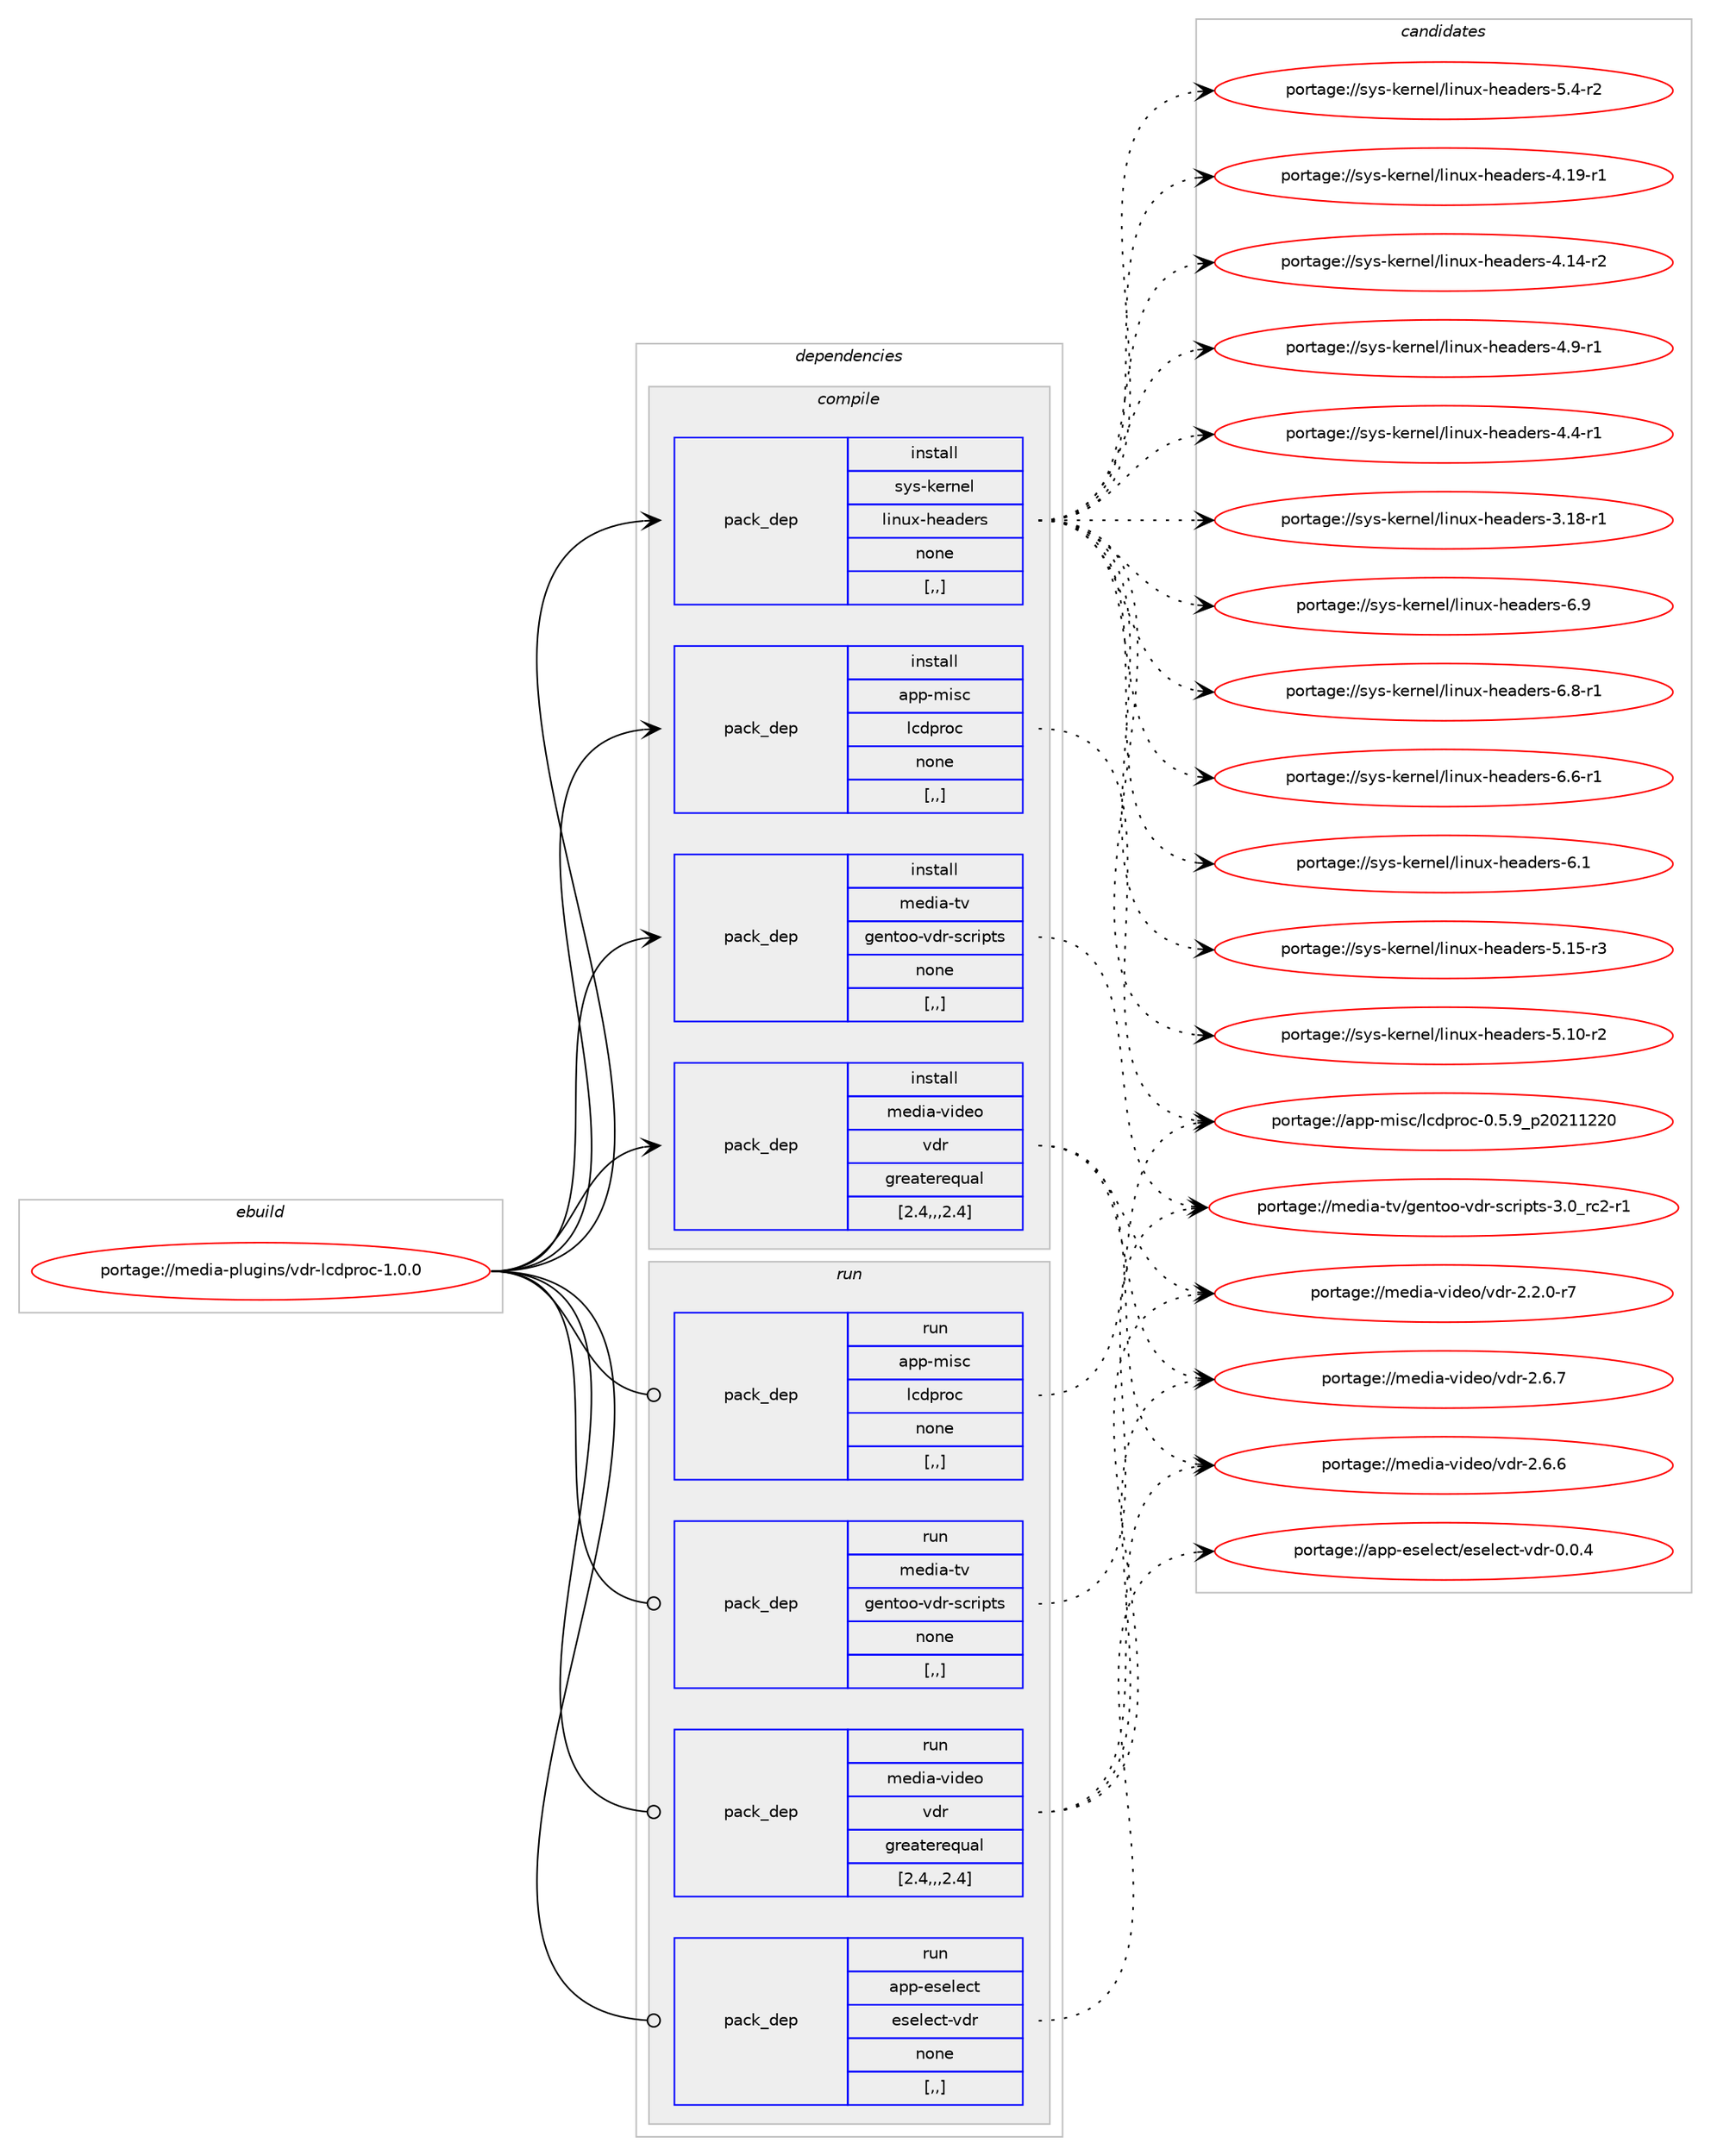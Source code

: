 digraph prolog {

# *************
# Graph options
# *************

newrank=true;
concentrate=true;
compound=true;
graph [rankdir=LR,fontname=Helvetica,fontsize=10,ranksep=1.5];#, ranksep=2.5, nodesep=0.2];
edge  [arrowhead=vee];
node  [fontname=Helvetica,fontsize=10];

# **********
# The ebuild
# **********

subgraph cluster_leftcol {
color=gray;
label=<<i>ebuild</i>>;
id [label="portage://media-plugins/vdr-lcdproc-1.0.0", color=red, width=4, href="../media-plugins/vdr-lcdproc-1.0.0.svg"];
}

# ****************
# The dependencies
# ****************

subgraph cluster_midcol {
color=gray;
label=<<i>dependencies</i>>;
subgraph cluster_compile {
fillcolor="#eeeeee";
style=filled;
label=<<i>compile</i>>;
subgraph pack229030 {
dependency310139 [label=<<TABLE BORDER="0" CELLBORDER="1" CELLSPACING="0" CELLPADDING="4" WIDTH="220"><TR><TD ROWSPAN="6" CELLPADDING="30">pack_dep</TD></TR><TR><TD WIDTH="110">install</TD></TR><TR><TD>app-misc</TD></TR><TR><TD>lcdproc</TD></TR><TR><TD>none</TD></TR><TR><TD>[,,]</TD></TR></TABLE>>, shape=none, color=blue];
}
id:e -> dependency310139:w [weight=20,style="solid",arrowhead="vee"];
subgraph pack229031 {
dependency310140 [label=<<TABLE BORDER="0" CELLBORDER="1" CELLSPACING="0" CELLPADDING="4" WIDTH="220"><TR><TD ROWSPAN="6" CELLPADDING="30">pack_dep</TD></TR><TR><TD WIDTH="110">install</TD></TR><TR><TD>media-tv</TD></TR><TR><TD>gentoo-vdr-scripts</TD></TR><TR><TD>none</TD></TR><TR><TD>[,,]</TD></TR></TABLE>>, shape=none, color=blue];
}
id:e -> dependency310140:w [weight=20,style="solid",arrowhead="vee"];
subgraph pack229032 {
dependency310141 [label=<<TABLE BORDER="0" CELLBORDER="1" CELLSPACING="0" CELLPADDING="4" WIDTH="220"><TR><TD ROWSPAN="6" CELLPADDING="30">pack_dep</TD></TR><TR><TD WIDTH="110">install</TD></TR><TR><TD>media-video</TD></TR><TR><TD>vdr</TD></TR><TR><TD>greaterequal</TD></TR><TR><TD>[2.4,,,2.4]</TD></TR></TABLE>>, shape=none, color=blue];
}
id:e -> dependency310141:w [weight=20,style="solid",arrowhead="vee"];
subgraph pack229033 {
dependency310142 [label=<<TABLE BORDER="0" CELLBORDER="1" CELLSPACING="0" CELLPADDING="4" WIDTH="220"><TR><TD ROWSPAN="6" CELLPADDING="30">pack_dep</TD></TR><TR><TD WIDTH="110">install</TD></TR><TR><TD>sys-kernel</TD></TR><TR><TD>linux-headers</TD></TR><TR><TD>none</TD></TR><TR><TD>[,,]</TD></TR></TABLE>>, shape=none, color=blue];
}
id:e -> dependency310142:w [weight=20,style="solid",arrowhead="vee"];
}
subgraph cluster_compileandrun {
fillcolor="#eeeeee";
style=filled;
label=<<i>compile and run</i>>;
}
subgraph cluster_run {
fillcolor="#eeeeee";
style=filled;
label=<<i>run</i>>;
subgraph pack229034 {
dependency310143 [label=<<TABLE BORDER="0" CELLBORDER="1" CELLSPACING="0" CELLPADDING="4" WIDTH="220"><TR><TD ROWSPAN="6" CELLPADDING="30">pack_dep</TD></TR><TR><TD WIDTH="110">run</TD></TR><TR><TD>app-eselect</TD></TR><TR><TD>eselect-vdr</TD></TR><TR><TD>none</TD></TR><TR><TD>[,,]</TD></TR></TABLE>>, shape=none, color=blue];
}
id:e -> dependency310143:w [weight=20,style="solid",arrowhead="odot"];
subgraph pack229035 {
dependency310144 [label=<<TABLE BORDER="0" CELLBORDER="1" CELLSPACING="0" CELLPADDING="4" WIDTH="220"><TR><TD ROWSPAN="6" CELLPADDING="30">pack_dep</TD></TR><TR><TD WIDTH="110">run</TD></TR><TR><TD>app-misc</TD></TR><TR><TD>lcdproc</TD></TR><TR><TD>none</TD></TR><TR><TD>[,,]</TD></TR></TABLE>>, shape=none, color=blue];
}
id:e -> dependency310144:w [weight=20,style="solid",arrowhead="odot"];
subgraph pack229036 {
dependency310145 [label=<<TABLE BORDER="0" CELLBORDER="1" CELLSPACING="0" CELLPADDING="4" WIDTH="220"><TR><TD ROWSPAN="6" CELLPADDING="30">pack_dep</TD></TR><TR><TD WIDTH="110">run</TD></TR><TR><TD>media-tv</TD></TR><TR><TD>gentoo-vdr-scripts</TD></TR><TR><TD>none</TD></TR><TR><TD>[,,]</TD></TR></TABLE>>, shape=none, color=blue];
}
id:e -> dependency310145:w [weight=20,style="solid",arrowhead="odot"];
subgraph pack229037 {
dependency310146 [label=<<TABLE BORDER="0" CELLBORDER="1" CELLSPACING="0" CELLPADDING="4" WIDTH="220"><TR><TD ROWSPAN="6" CELLPADDING="30">pack_dep</TD></TR><TR><TD WIDTH="110">run</TD></TR><TR><TD>media-video</TD></TR><TR><TD>vdr</TD></TR><TR><TD>greaterequal</TD></TR><TR><TD>[2.4,,,2.4]</TD></TR></TABLE>>, shape=none, color=blue];
}
id:e -> dependency310146:w [weight=20,style="solid",arrowhead="odot"];
}
}

# **************
# The candidates
# **************

subgraph cluster_choices {
rank=same;
color=gray;
label=<<i>candidates</i>>;

subgraph choice229030 {
color=black;
nodesep=1;
choice971121124510910511599471089910011211411199454846534657951125048504949505048 [label="portage://app-misc/lcdproc-0.5.9_p20211220", color=red, width=4,href="../app-misc/lcdproc-0.5.9_p20211220.svg"];
dependency310139:e -> choice971121124510910511599471089910011211411199454846534657951125048504949505048:w [style=dotted,weight="100"];
}
subgraph choice229031 {
color=black;
nodesep=1;
choice109101100105974511611847103101110116111111451181001144511599114105112116115455146489511499504511449 [label="portage://media-tv/gentoo-vdr-scripts-3.0_rc2-r1", color=red, width=4,href="../media-tv/gentoo-vdr-scripts-3.0_rc2-r1.svg"];
dependency310140:e -> choice109101100105974511611847103101110116111111451181001144511599114105112116115455146489511499504511449:w [style=dotted,weight="100"];
}
subgraph choice229032 {
color=black;
nodesep=1;
choice109101100105974511810510010111147118100114455046544655 [label="portage://media-video/vdr-2.6.7", color=red, width=4,href="../media-video/vdr-2.6.7.svg"];
choice109101100105974511810510010111147118100114455046544654 [label="portage://media-video/vdr-2.6.6", color=red, width=4,href="../media-video/vdr-2.6.6.svg"];
choice1091011001059745118105100101111471181001144550465046484511455 [label="portage://media-video/vdr-2.2.0-r7", color=red, width=4,href="../media-video/vdr-2.2.0-r7.svg"];
dependency310141:e -> choice109101100105974511810510010111147118100114455046544655:w [style=dotted,weight="100"];
dependency310141:e -> choice109101100105974511810510010111147118100114455046544654:w [style=dotted,weight="100"];
dependency310141:e -> choice1091011001059745118105100101111471181001144550465046484511455:w [style=dotted,weight="100"];
}
subgraph choice229033 {
color=black;
nodesep=1;
choice1151211154510710111411010110847108105110117120451041019710010111411545544657 [label="portage://sys-kernel/linux-headers-6.9", color=red, width=4,href="../sys-kernel/linux-headers-6.9.svg"];
choice11512111545107101114110101108471081051101171204510410197100101114115455446564511449 [label="portage://sys-kernel/linux-headers-6.8-r1", color=red, width=4,href="../sys-kernel/linux-headers-6.8-r1.svg"];
choice11512111545107101114110101108471081051101171204510410197100101114115455446544511449 [label="portage://sys-kernel/linux-headers-6.6-r1", color=red, width=4,href="../sys-kernel/linux-headers-6.6-r1.svg"];
choice1151211154510710111411010110847108105110117120451041019710010111411545544649 [label="portage://sys-kernel/linux-headers-6.1", color=red, width=4,href="../sys-kernel/linux-headers-6.1.svg"];
choice1151211154510710111411010110847108105110117120451041019710010111411545534649534511451 [label="portage://sys-kernel/linux-headers-5.15-r3", color=red, width=4,href="../sys-kernel/linux-headers-5.15-r3.svg"];
choice1151211154510710111411010110847108105110117120451041019710010111411545534649484511450 [label="portage://sys-kernel/linux-headers-5.10-r2", color=red, width=4,href="../sys-kernel/linux-headers-5.10-r2.svg"];
choice11512111545107101114110101108471081051101171204510410197100101114115455346524511450 [label="portage://sys-kernel/linux-headers-5.4-r2", color=red, width=4,href="../sys-kernel/linux-headers-5.4-r2.svg"];
choice1151211154510710111411010110847108105110117120451041019710010111411545524649574511449 [label="portage://sys-kernel/linux-headers-4.19-r1", color=red, width=4,href="../sys-kernel/linux-headers-4.19-r1.svg"];
choice1151211154510710111411010110847108105110117120451041019710010111411545524649524511450 [label="portage://sys-kernel/linux-headers-4.14-r2", color=red, width=4,href="../sys-kernel/linux-headers-4.14-r2.svg"];
choice11512111545107101114110101108471081051101171204510410197100101114115455246574511449 [label="portage://sys-kernel/linux-headers-4.9-r1", color=red, width=4,href="../sys-kernel/linux-headers-4.9-r1.svg"];
choice11512111545107101114110101108471081051101171204510410197100101114115455246524511449 [label="portage://sys-kernel/linux-headers-4.4-r1", color=red, width=4,href="../sys-kernel/linux-headers-4.4-r1.svg"];
choice1151211154510710111411010110847108105110117120451041019710010111411545514649564511449 [label="portage://sys-kernel/linux-headers-3.18-r1", color=red, width=4,href="../sys-kernel/linux-headers-3.18-r1.svg"];
dependency310142:e -> choice1151211154510710111411010110847108105110117120451041019710010111411545544657:w [style=dotted,weight="100"];
dependency310142:e -> choice11512111545107101114110101108471081051101171204510410197100101114115455446564511449:w [style=dotted,weight="100"];
dependency310142:e -> choice11512111545107101114110101108471081051101171204510410197100101114115455446544511449:w [style=dotted,weight="100"];
dependency310142:e -> choice1151211154510710111411010110847108105110117120451041019710010111411545544649:w [style=dotted,weight="100"];
dependency310142:e -> choice1151211154510710111411010110847108105110117120451041019710010111411545534649534511451:w [style=dotted,weight="100"];
dependency310142:e -> choice1151211154510710111411010110847108105110117120451041019710010111411545534649484511450:w [style=dotted,weight="100"];
dependency310142:e -> choice11512111545107101114110101108471081051101171204510410197100101114115455346524511450:w [style=dotted,weight="100"];
dependency310142:e -> choice1151211154510710111411010110847108105110117120451041019710010111411545524649574511449:w [style=dotted,weight="100"];
dependency310142:e -> choice1151211154510710111411010110847108105110117120451041019710010111411545524649524511450:w [style=dotted,weight="100"];
dependency310142:e -> choice11512111545107101114110101108471081051101171204510410197100101114115455246574511449:w [style=dotted,weight="100"];
dependency310142:e -> choice11512111545107101114110101108471081051101171204510410197100101114115455246524511449:w [style=dotted,weight="100"];
dependency310142:e -> choice1151211154510710111411010110847108105110117120451041019710010111411545514649564511449:w [style=dotted,weight="100"];
}
subgraph choice229034 {
color=black;
nodesep=1;
choice971121124510111510110810199116471011151011081019911645118100114454846484652 [label="portage://app-eselect/eselect-vdr-0.0.4", color=red, width=4,href="../app-eselect/eselect-vdr-0.0.4.svg"];
dependency310143:e -> choice971121124510111510110810199116471011151011081019911645118100114454846484652:w [style=dotted,weight="100"];
}
subgraph choice229035 {
color=black;
nodesep=1;
choice971121124510910511599471089910011211411199454846534657951125048504949505048 [label="portage://app-misc/lcdproc-0.5.9_p20211220", color=red, width=4,href="../app-misc/lcdproc-0.5.9_p20211220.svg"];
dependency310144:e -> choice971121124510910511599471089910011211411199454846534657951125048504949505048:w [style=dotted,weight="100"];
}
subgraph choice229036 {
color=black;
nodesep=1;
choice109101100105974511611847103101110116111111451181001144511599114105112116115455146489511499504511449 [label="portage://media-tv/gentoo-vdr-scripts-3.0_rc2-r1", color=red, width=4,href="../media-tv/gentoo-vdr-scripts-3.0_rc2-r1.svg"];
dependency310145:e -> choice109101100105974511611847103101110116111111451181001144511599114105112116115455146489511499504511449:w [style=dotted,weight="100"];
}
subgraph choice229037 {
color=black;
nodesep=1;
choice109101100105974511810510010111147118100114455046544655 [label="portage://media-video/vdr-2.6.7", color=red, width=4,href="../media-video/vdr-2.6.7.svg"];
choice109101100105974511810510010111147118100114455046544654 [label="portage://media-video/vdr-2.6.6", color=red, width=4,href="../media-video/vdr-2.6.6.svg"];
choice1091011001059745118105100101111471181001144550465046484511455 [label="portage://media-video/vdr-2.2.0-r7", color=red, width=4,href="../media-video/vdr-2.2.0-r7.svg"];
dependency310146:e -> choice109101100105974511810510010111147118100114455046544655:w [style=dotted,weight="100"];
dependency310146:e -> choice109101100105974511810510010111147118100114455046544654:w [style=dotted,weight="100"];
dependency310146:e -> choice1091011001059745118105100101111471181001144550465046484511455:w [style=dotted,weight="100"];
}
}

}
